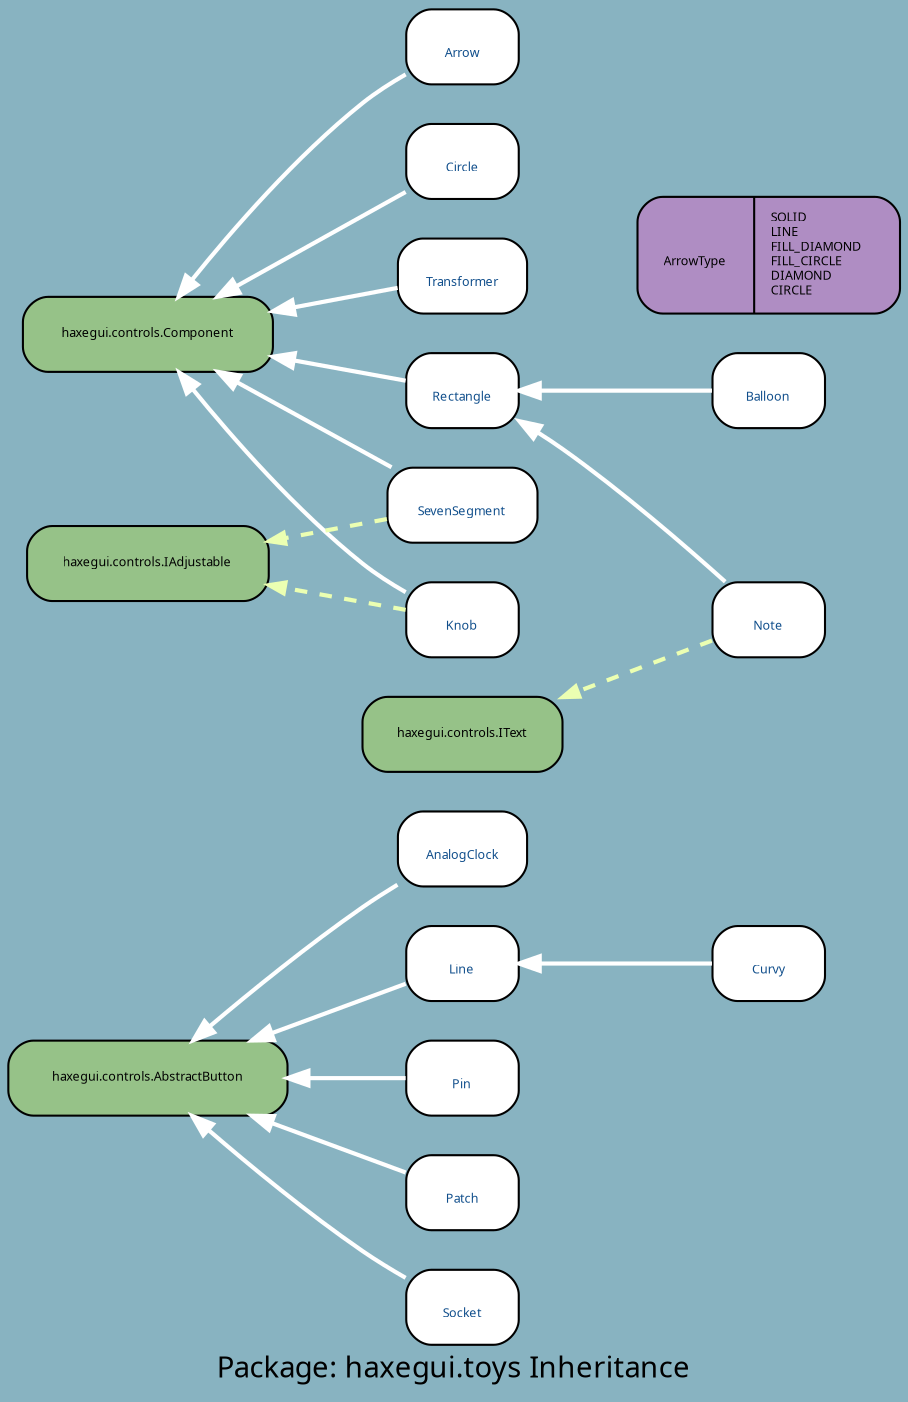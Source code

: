 digraph uml {
	graph [label="Package: haxegui.toys Inheritance", ratio=compress, rankdir=RL, smoothing=avg_dist, overlap=compress, packMode="graph", labelloc=c, fontname="DejaVu Sans Condenesed", fontsize=14, bgcolor="#88B3C1", fontcolor=black];
	node [label="\N", style="rounded,filled", fillcolor="#96c288", fontcolor="#104E8B", fontname="FFF Harmony", fontsize=6, shape=record, color=black];
	edge [fontname=Sans, fontsize=8, minlen="1.2", color=black, fontcolor=black];
	graph [lp="216,12",
		bb="0,0,432,655"];
	"haxegui.toys.AnalogClock" [label="{\nAnalogClock}", fillcolor=white, URL="../types/haxegui/toys/AnalogClock.html", tooltip="\nAnalogClock", portPos=w, pos="220,259", rects="189,241,251,277", width="0.86", height="0.50"];
	"haxegui.controls.AbstractButton" [fontcolor=black, pos="68,151", rects="1,133,136,169", width="1.86", height="0.50"];
	"haxegui.toys.Line" [label="{\nLine}", fillcolor=white, URL="../types/haxegui/toys/Line.html", tooltip="\nLine", portPos=w, pos="220,205", rects="193,187,247,223", width="0.75", height="0.50"];
	"haxegui.toys.Circle" [label="{\nCircle}", fillcolor=white, URL="../types/haxegui/toys/Circle.html", tooltip="\nCircle", portPos=w, pos="220,583", rects="193,565,247,601", width="0.75", height="0.50"];
	"haxegui.controls.Component" [fontcolor=black, pos="68,502", rects="8,484,128,520", width="1.67", height="0.50"];
	"haxegui.toys.Pin" [label="{\nPin}", fillcolor=white, URL="../types/haxegui/toys/Pin.html", tooltip="\nPin", portPos=w, pos="220,151", rects="193,133,247,169", width="0.75", height="0.50"];
	"haxegui.toys.Patch" [label="{\nPatch}", fillcolor=white, URL="../types/haxegui/toys/Patch.html", tooltip="\nPatch", portPos=w, pos="220,97", rects="193,79,247,115", width="0.75", height="0.50"];
	"haxegui.toys.Knob" [label="{\nKnob}", fillcolor=white, URL="../types/haxegui/toys/Knob.html", tooltip="\nKnob", portPos=w, pos="220,367", rects="193,349,247,385", width="0.75", height="0.50"];
	"haxegui.controls.IAdjustable" [fontcolor=black, pos="68,394", rects="10,376,127,412", width="1.61", height="0.50"];
	"haxegui.toys.Transformer" [label="{\nTransformer}", fillcolor=white, URL="../types/haxegui/toys/Transformer.html", tooltip="\nTransformer", portPos=w, pos="220,529", rects="189,511,252,547", width="0.86", height="0.50"];
	"haxegui.toys.SevenSegment" [label="{\nSevenSegment}", fillcolor=white, URL="../types/haxegui/toys/SevenSegment.html", tooltip="\nSevenSegment", portPos=w, pos="220,421", rects="184,403,256,439", width="1.00", height="0.50"];
	"haxegui.toys.Rectangle" [label="{\nRectangle}", fillcolor=white, URL="../types/haxegui/toys/Rectangle.html", tooltip="\nRectangle", portPos=w, pos="220,475", rects="193,457,247,493", width="0.75", height="0.50"];
	"haxegui.toys.Note" [label="{\nNote}", fillcolor=white, URL="../types/haxegui/toys/Note.html", tooltip="\nNote", portPos=w, pos="368,367", rects="341,349,395,385", width="0.75", height="0.50"];
	"haxegui.controls.IText" [fontcolor=black, pos="220,313", rects="172,295,268,331", width="1.33", height="0.50"];
	"haxegui.toys.ArrowType" [label="{\nArrowType|SOLID\lLINE\lFILL_DIAMOND\lFILL_CIRCLE\lDIAMOND\lCIRCLE\l}", fillcolor="#af8dc3", fontcolor=black, pos="368,539", rects="305,511,362,567 362,511,432,567", width="1.75", height="0.78"];
	"haxegui.toys.Arrow" [label="{\nArrow}", fillcolor=white, URL="../types/haxegui/toys/Arrow.html", tooltip="\nArrow", portPos=w, pos="220,637", rects="193,619,247,655", width="0.75", height="0.50"];
	"haxegui.toys.Socket" [label="{\nSocket}", fillcolor=white, URL="../types/haxegui/toys/Socket.html", tooltip="\nSocket", portPos=w, pos="220,43", rects="193,25,247,61", width="0.75", height="0.50"];
	"haxegui.toys.Curvy" [label="{\nCurvy}", fillcolor=white, URL="../types/haxegui/toys/Curvy.html", tooltip="\nCurvy", portPos=w, pos="368,205", rects="341,187,395,223", width="0.75", height="0.50"];
	"haxegui.toys.Balloon" [label="{\nBalloon}", fillcolor=white, URL="../types/haxegui/toys/Balloon.html", tooltip="\nBalloon", portPos=w, pos="368,475", rects="341,457,395,493", width="0.75", height="0.50"];
	"haxegui.toys.AnalogClock" -> "haxegui.controls.AbstractButton" [color=white, style=bold, arrowhead=normal, arrowsize="1.0", pos="e,89,169 189,243 183,239 177,236 172,232 146,214 117,192 97,175"];
	"haxegui.toys.Line" -> "haxegui.controls.AbstractButton" [color=white, style=bold, arrowhead=normal, arrowsize="1.0", pos="e,119,169 193,195 175,189 151,180 128,172"];
	"haxegui.toys.Circle" -> "haxegui.controls.Component" [color=white, style=bold, arrowhead=normal, arrowsize="1.0", pos="e,102,520 193,569 170,556 137,539 111,525"];
	"haxegui.toys.Pin" -> "haxegui.controls.AbstractButton" [color=white, style=bold, arrowhead=normal, arrowsize="1.0", pos="e,136,151 193,151 180,151 163,151 146,151"];
	"haxegui.toys.Patch" -> "haxegui.controls.AbstractButton" [color=white, style=bold, arrowhead=normal, arrowsize="1.0", pos="e,119,133 193,107 175,113 151,122 128,130"];
	"haxegui.toys.Knob" -> "haxegui.controls.Component" [color=white, style=bold, arrowhead=normal, arrowsize="1.0", pos="e,83,484 193,381 186,385 178,389 172,394 140,419 109,453 89,476"];
	"haxegui.toys.Knob" -> "haxegui.controls.IAdjustable" [color="#ebffb2", style="dashed, bold", arrowhead=normal, arrowsize="0.75", pos="e,127,384 193,372 177,375 155,379 135,383"];
	"haxegui.toys.Transformer" -> "haxegui.controls.Component" [color=white, style=bold, arrowhead=normal, arrowsize="1.0", pos="e,128,513 189,523 174,520 156,517 138,514"];
	"haxegui.toys.SevenSegment" -> "haxegui.controls.Component" [color=white, style=bold, arrowhead=normal, arrowsize="1.0", pos="e,102,484 186,439 164,450 135,467 111,479"];
	"haxegui.toys.SevenSegment" -> "haxegui.controls.IAdjustable" [color="#ebffb2", style="dashed, bold", arrowhead=normal, arrowsize="0.75", pos="e,127,405 184,415 169,412 152,409 135,406"];
	"haxegui.toys.Rectangle" -> "haxegui.controls.Component" [color=white, style=bold, arrowhead=normal, arrowsize="1.0", pos="e,128,492 193,480 178,483 157,487 138,490"];
	"haxegui.toys.Note" -> "haxegui.toys.Rectangle" [color=white, style=bold, arrowhead=normal, arrowsize="1.0", pos="e,247,461 348,385 328,402 297,428 268,448 264,450 260,453 256,456"];
	"haxegui.toys.Note" -> "haxegui.controls.IText" [color="#ebffb2", style="dashed, bold", arrowhead=normal, arrowsize="0.75", pos="e,268,331 341,357 323,351 298,342 275,334"];
	"haxegui.toys.Arrow" -> "haxegui.controls.Component" [color=white, style=bold, arrowhead=normal, arrowsize="1.0", pos="e,83,520 193,623 186,619 178,615 172,610 140,585 109,551 89,528"];
	"haxegui.toys.Socket" -> "haxegui.controls.AbstractButton" [color=white, style=bold, arrowhead=normal, arrowsize="1.0", pos="e,90,133 193,57 186,61 179,66 172,70 146,88 118,110 98,126"];
	"haxegui.toys.Curvy" -> "haxegui.toys.Line" [color=white, style=bold, arrowhead=normal, arrowsize="1.0", pos="e,247,205 341,205 317,205 283,205 257,205"];
	"haxegui.toys.Balloon" -> "haxegui.toys.Rectangle" [color=white, style=bold, arrowhead=normal, arrowsize="1.0", pos="e,247,475 341,475 317,475 283,475 257,475"];
}

